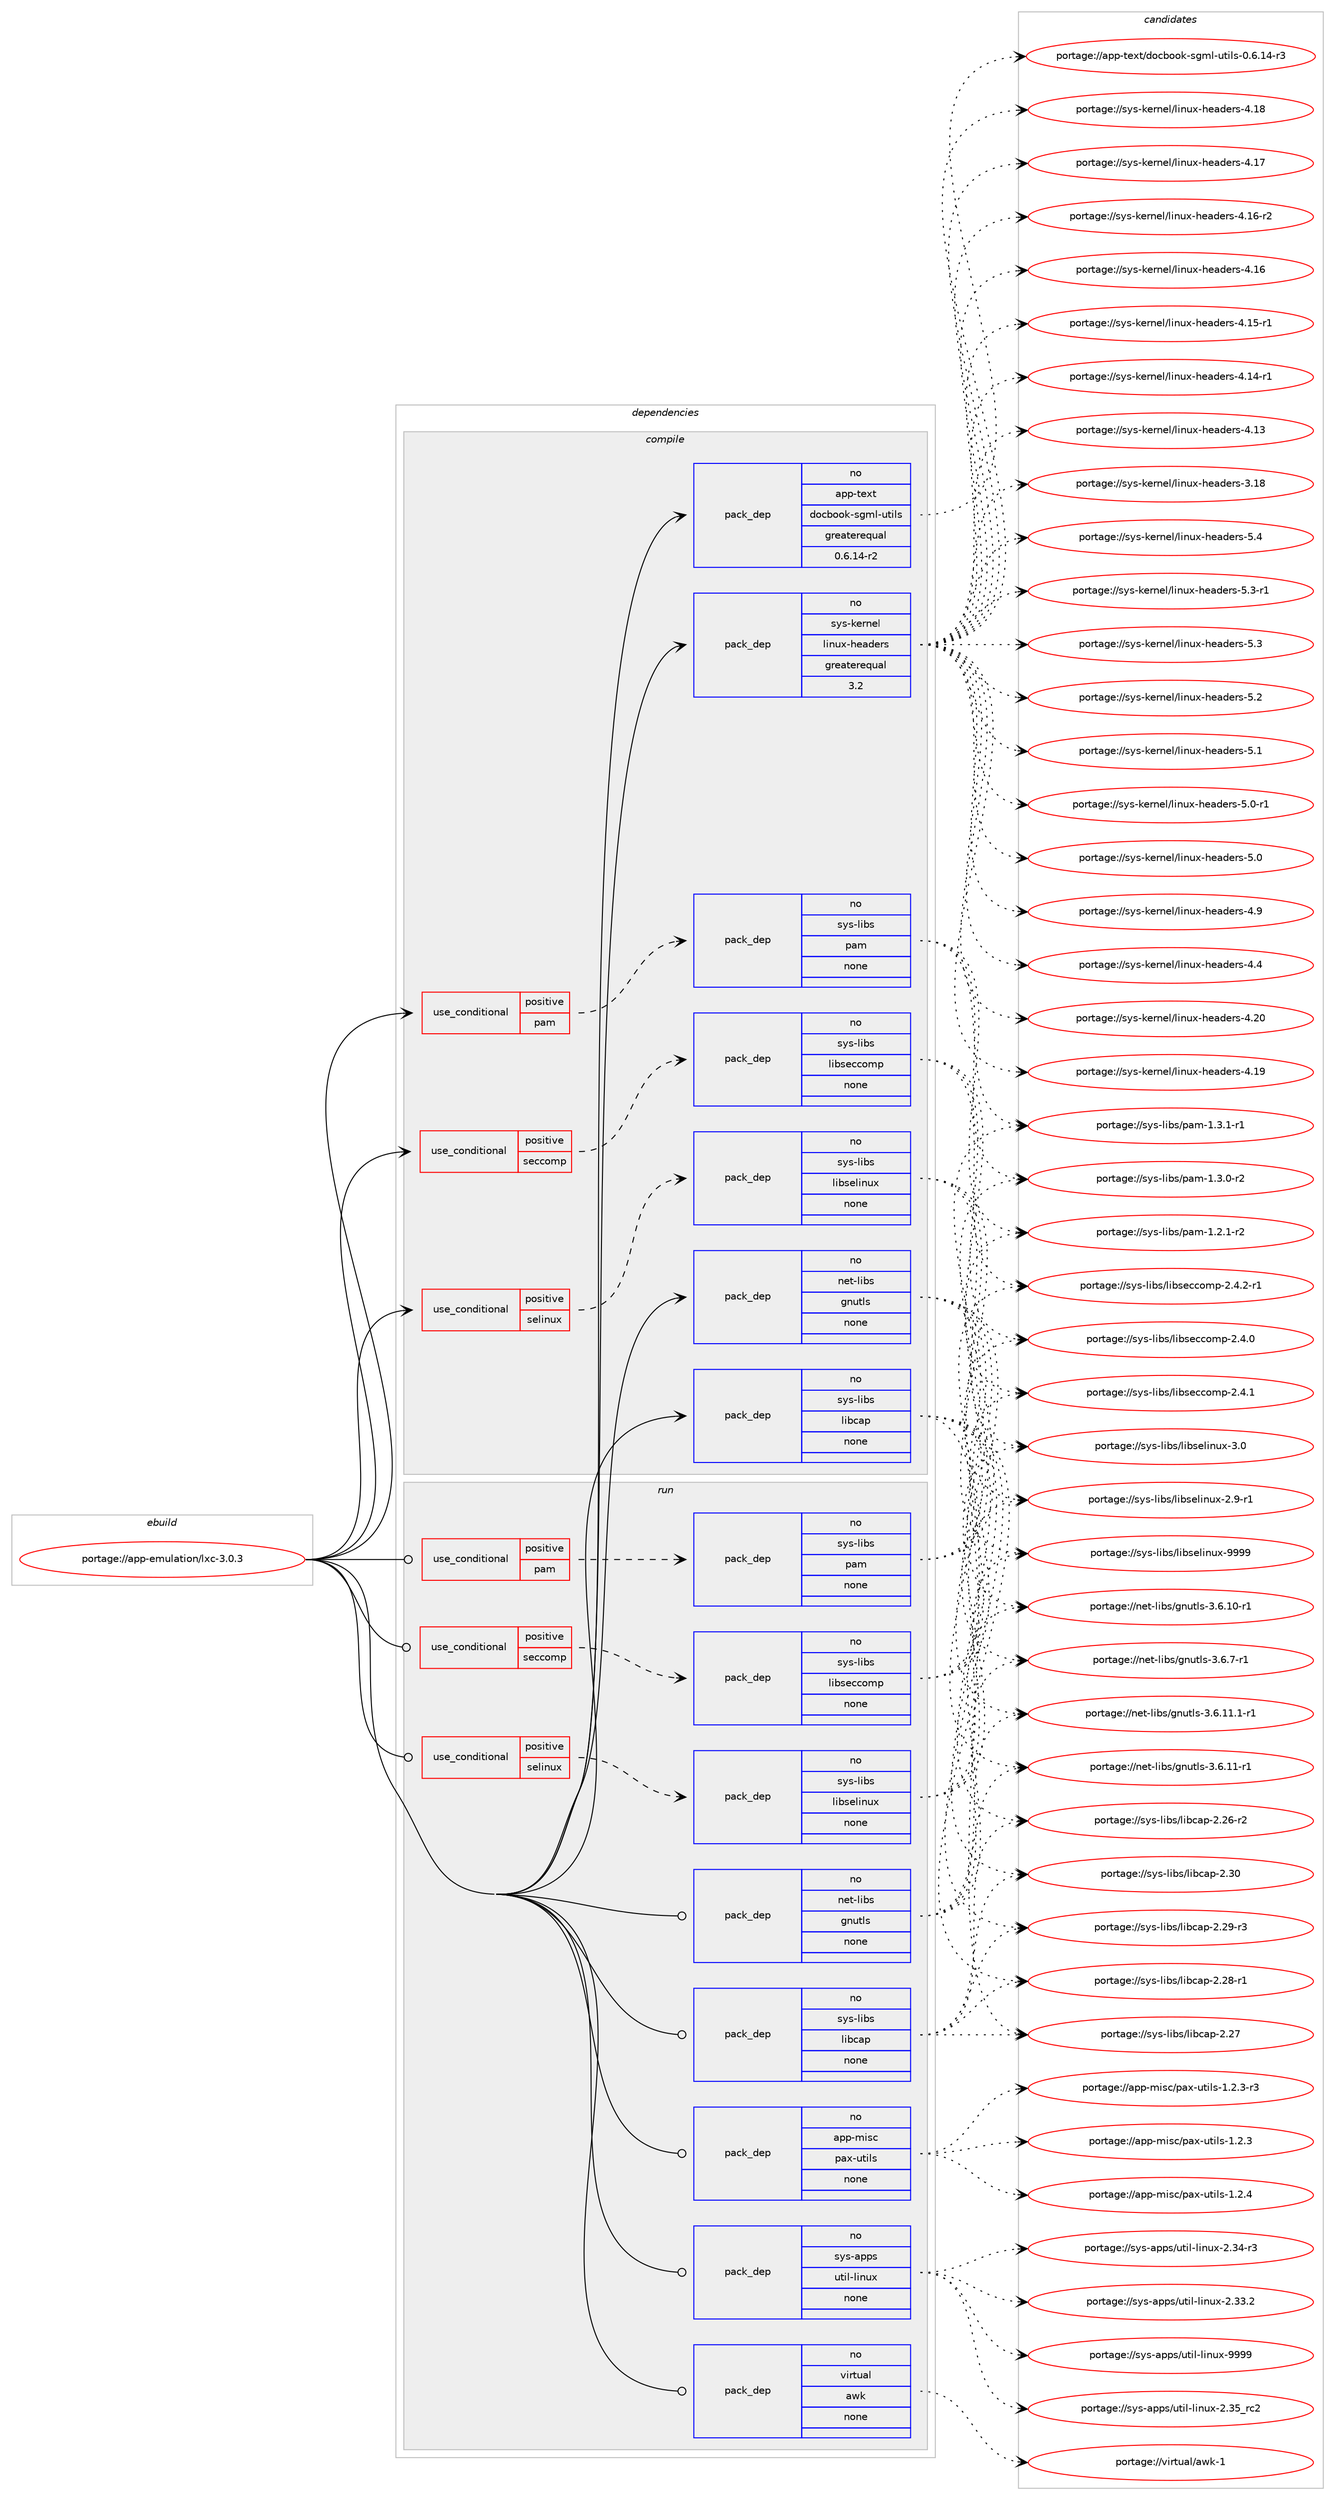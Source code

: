 digraph prolog {

# *************
# Graph options
# *************

newrank=true;
concentrate=true;
compound=true;
graph [rankdir=LR,fontname=Helvetica,fontsize=10,ranksep=1.5];#, ranksep=2.5, nodesep=0.2];
edge  [arrowhead=vee];
node  [fontname=Helvetica,fontsize=10];

# **********
# The ebuild
# **********

subgraph cluster_leftcol {
color=gray;
label=<<i>ebuild</i>>;
id [label="portage://app-emulation/lxc-3.0.3", color=red, width=4, href="../app-emulation/lxc-3.0.3.svg"];
}

# ****************
# The dependencies
# ****************

subgraph cluster_midcol {
color=gray;
label=<<i>dependencies</i>>;
subgraph cluster_compile {
fillcolor="#eeeeee";
style=filled;
label=<<i>compile</i>>;
subgraph cond147899 {
dependency628059 [label=<<TABLE BORDER="0" CELLBORDER="1" CELLSPACING="0" CELLPADDING="4"><TR><TD ROWSPAN="3" CELLPADDING="10">use_conditional</TD></TR><TR><TD>positive</TD></TR><TR><TD>pam</TD></TR></TABLE>>, shape=none, color=red];
subgraph pack471796 {
dependency628060 [label=<<TABLE BORDER="0" CELLBORDER="1" CELLSPACING="0" CELLPADDING="4" WIDTH="220"><TR><TD ROWSPAN="6" CELLPADDING="30">pack_dep</TD></TR><TR><TD WIDTH="110">no</TD></TR><TR><TD>sys-libs</TD></TR><TR><TD>pam</TD></TR><TR><TD>none</TD></TR><TR><TD></TD></TR></TABLE>>, shape=none, color=blue];
}
dependency628059:e -> dependency628060:w [weight=20,style="dashed",arrowhead="vee"];
}
id:e -> dependency628059:w [weight=20,style="solid",arrowhead="vee"];
subgraph cond147900 {
dependency628061 [label=<<TABLE BORDER="0" CELLBORDER="1" CELLSPACING="0" CELLPADDING="4"><TR><TD ROWSPAN="3" CELLPADDING="10">use_conditional</TD></TR><TR><TD>positive</TD></TR><TR><TD>seccomp</TD></TR></TABLE>>, shape=none, color=red];
subgraph pack471797 {
dependency628062 [label=<<TABLE BORDER="0" CELLBORDER="1" CELLSPACING="0" CELLPADDING="4" WIDTH="220"><TR><TD ROWSPAN="6" CELLPADDING="30">pack_dep</TD></TR><TR><TD WIDTH="110">no</TD></TR><TR><TD>sys-libs</TD></TR><TR><TD>libseccomp</TD></TR><TR><TD>none</TD></TR><TR><TD></TD></TR></TABLE>>, shape=none, color=blue];
}
dependency628061:e -> dependency628062:w [weight=20,style="dashed",arrowhead="vee"];
}
id:e -> dependency628061:w [weight=20,style="solid",arrowhead="vee"];
subgraph cond147901 {
dependency628063 [label=<<TABLE BORDER="0" CELLBORDER="1" CELLSPACING="0" CELLPADDING="4"><TR><TD ROWSPAN="3" CELLPADDING="10">use_conditional</TD></TR><TR><TD>positive</TD></TR><TR><TD>selinux</TD></TR></TABLE>>, shape=none, color=red];
subgraph pack471798 {
dependency628064 [label=<<TABLE BORDER="0" CELLBORDER="1" CELLSPACING="0" CELLPADDING="4" WIDTH="220"><TR><TD ROWSPAN="6" CELLPADDING="30">pack_dep</TD></TR><TR><TD WIDTH="110">no</TD></TR><TR><TD>sys-libs</TD></TR><TR><TD>libselinux</TD></TR><TR><TD>none</TD></TR><TR><TD></TD></TR></TABLE>>, shape=none, color=blue];
}
dependency628063:e -> dependency628064:w [weight=20,style="dashed",arrowhead="vee"];
}
id:e -> dependency628063:w [weight=20,style="solid",arrowhead="vee"];
subgraph pack471799 {
dependency628065 [label=<<TABLE BORDER="0" CELLBORDER="1" CELLSPACING="0" CELLPADDING="4" WIDTH="220"><TR><TD ROWSPAN="6" CELLPADDING="30">pack_dep</TD></TR><TR><TD WIDTH="110">no</TD></TR><TR><TD>app-text</TD></TR><TR><TD>docbook-sgml-utils</TD></TR><TR><TD>greaterequal</TD></TR><TR><TD>0.6.14-r2</TD></TR></TABLE>>, shape=none, color=blue];
}
id:e -> dependency628065:w [weight=20,style="solid",arrowhead="vee"];
subgraph pack471800 {
dependency628066 [label=<<TABLE BORDER="0" CELLBORDER="1" CELLSPACING="0" CELLPADDING="4" WIDTH="220"><TR><TD ROWSPAN="6" CELLPADDING="30">pack_dep</TD></TR><TR><TD WIDTH="110">no</TD></TR><TR><TD>net-libs</TD></TR><TR><TD>gnutls</TD></TR><TR><TD>none</TD></TR><TR><TD></TD></TR></TABLE>>, shape=none, color=blue];
}
id:e -> dependency628066:w [weight=20,style="solid",arrowhead="vee"];
subgraph pack471801 {
dependency628067 [label=<<TABLE BORDER="0" CELLBORDER="1" CELLSPACING="0" CELLPADDING="4" WIDTH="220"><TR><TD ROWSPAN="6" CELLPADDING="30">pack_dep</TD></TR><TR><TD WIDTH="110">no</TD></TR><TR><TD>sys-kernel</TD></TR><TR><TD>linux-headers</TD></TR><TR><TD>greaterequal</TD></TR><TR><TD>3.2</TD></TR></TABLE>>, shape=none, color=blue];
}
id:e -> dependency628067:w [weight=20,style="solid",arrowhead="vee"];
subgraph pack471802 {
dependency628068 [label=<<TABLE BORDER="0" CELLBORDER="1" CELLSPACING="0" CELLPADDING="4" WIDTH="220"><TR><TD ROWSPAN="6" CELLPADDING="30">pack_dep</TD></TR><TR><TD WIDTH="110">no</TD></TR><TR><TD>sys-libs</TD></TR><TR><TD>libcap</TD></TR><TR><TD>none</TD></TR><TR><TD></TD></TR></TABLE>>, shape=none, color=blue];
}
id:e -> dependency628068:w [weight=20,style="solid",arrowhead="vee"];
}
subgraph cluster_compileandrun {
fillcolor="#eeeeee";
style=filled;
label=<<i>compile and run</i>>;
}
subgraph cluster_run {
fillcolor="#eeeeee";
style=filled;
label=<<i>run</i>>;
subgraph cond147902 {
dependency628069 [label=<<TABLE BORDER="0" CELLBORDER="1" CELLSPACING="0" CELLPADDING="4"><TR><TD ROWSPAN="3" CELLPADDING="10">use_conditional</TD></TR><TR><TD>positive</TD></TR><TR><TD>pam</TD></TR></TABLE>>, shape=none, color=red];
subgraph pack471803 {
dependency628070 [label=<<TABLE BORDER="0" CELLBORDER="1" CELLSPACING="0" CELLPADDING="4" WIDTH="220"><TR><TD ROWSPAN="6" CELLPADDING="30">pack_dep</TD></TR><TR><TD WIDTH="110">no</TD></TR><TR><TD>sys-libs</TD></TR><TR><TD>pam</TD></TR><TR><TD>none</TD></TR><TR><TD></TD></TR></TABLE>>, shape=none, color=blue];
}
dependency628069:e -> dependency628070:w [weight=20,style="dashed",arrowhead="vee"];
}
id:e -> dependency628069:w [weight=20,style="solid",arrowhead="odot"];
subgraph cond147903 {
dependency628071 [label=<<TABLE BORDER="0" CELLBORDER="1" CELLSPACING="0" CELLPADDING="4"><TR><TD ROWSPAN="3" CELLPADDING="10">use_conditional</TD></TR><TR><TD>positive</TD></TR><TR><TD>seccomp</TD></TR></TABLE>>, shape=none, color=red];
subgraph pack471804 {
dependency628072 [label=<<TABLE BORDER="0" CELLBORDER="1" CELLSPACING="0" CELLPADDING="4" WIDTH="220"><TR><TD ROWSPAN="6" CELLPADDING="30">pack_dep</TD></TR><TR><TD WIDTH="110">no</TD></TR><TR><TD>sys-libs</TD></TR><TR><TD>libseccomp</TD></TR><TR><TD>none</TD></TR><TR><TD></TD></TR></TABLE>>, shape=none, color=blue];
}
dependency628071:e -> dependency628072:w [weight=20,style="dashed",arrowhead="vee"];
}
id:e -> dependency628071:w [weight=20,style="solid",arrowhead="odot"];
subgraph cond147904 {
dependency628073 [label=<<TABLE BORDER="0" CELLBORDER="1" CELLSPACING="0" CELLPADDING="4"><TR><TD ROWSPAN="3" CELLPADDING="10">use_conditional</TD></TR><TR><TD>positive</TD></TR><TR><TD>selinux</TD></TR></TABLE>>, shape=none, color=red];
subgraph pack471805 {
dependency628074 [label=<<TABLE BORDER="0" CELLBORDER="1" CELLSPACING="0" CELLPADDING="4" WIDTH="220"><TR><TD ROWSPAN="6" CELLPADDING="30">pack_dep</TD></TR><TR><TD WIDTH="110">no</TD></TR><TR><TD>sys-libs</TD></TR><TR><TD>libselinux</TD></TR><TR><TD>none</TD></TR><TR><TD></TD></TR></TABLE>>, shape=none, color=blue];
}
dependency628073:e -> dependency628074:w [weight=20,style="dashed",arrowhead="vee"];
}
id:e -> dependency628073:w [weight=20,style="solid",arrowhead="odot"];
subgraph pack471806 {
dependency628075 [label=<<TABLE BORDER="0" CELLBORDER="1" CELLSPACING="0" CELLPADDING="4" WIDTH="220"><TR><TD ROWSPAN="6" CELLPADDING="30">pack_dep</TD></TR><TR><TD WIDTH="110">no</TD></TR><TR><TD>app-misc</TD></TR><TR><TD>pax-utils</TD></TR><TR><TD>none</TD></TR><TR><TD></TD></TR></TABLE>>, shape=none, color=blue];
}
id:e -> dependency628075:w [weight=20,style="solid",arrowhead="odot"];
subgraph pack471807 {
dependency628076 [label=<<TABLE BORDER="0" CELLBORDER="1" CELLSPACING="0" CELLPADDING="4" WIDTH="220"><TR><TD ROWSPAN="6" CELLPADDING="30">pack_dep</TD></TR><TR><TD WIDTH="110">no</TD></TR><TR><TD>net-libs</TD></TR><TR><TD>gnutls</TD></TR><TR><TD>none</TD></TR><TR><TD></TD></TR></TABLE>>, shape=none, color=blue];
}
id:e -> dependency628076:w [weight=20,style="solid",arrowhead="odot"];
subgraph pack471808 {
dependency628077 [label=<<TABLE BORDER="0" CELLBORDER="1" CELLSPACING="0" CELLPADDING="4" WIDTH="220"><TR><TD ROWSPAN="6" CELLPADDING="30">pack_dep</TD></TR><TR><TD WIDTH="110">no</TD></TR><TR><TD>sys-apps</TD></TR><TR><TD>util-linux</TD></TR><TR><TD>none</TD></TR><TR><TD></TD></TR></TABLE>>, shape=none, color=blue];
}
id:e -> dependency628077:w [weight=20,style="solid",arrowhead="odot"];
subgraph pack471809 {
dependency628078 [label=<<TABLE BORDER="0" CELLBORDER="1" CELLSPACING="0" CELLPADDING="4" WIDTH="220"><TR><TD ROWSPAN="6" CELLPADDING="30">pack_dep</TD></TR><TR><TD WIDTH="110">no</TD></TR><TR><TD>sys-libs</TD></TR><TR><TD>libcap</TD></TR><TR><TD>none</TD></TR><TR><TD></TD></TR></TABLE>>, shape=none, color=blue];
}
id:e -> dependency628078:w [weight=20,style="solid",arrowhead="odot"];
subgraph pack471810 {
dependency628079 [label=<<TABLE BORDER="0" CELLBORDER="1" CELLSPACING="0" CELLPADDING="4" WIDTH="220"><TR><TD ROWSPAN="6" CELLPADDING="30">pack_dep</TD></TR><TR><TD WIDTH="110">no</TD></TR><TR><TD>virtual</TD></TR><TR><TD>awk</TD></TR><TR><TD>none</TD></TR><TR><TD></TD></TR></TABLE>>, shape=none, color=blue];
}
id:e -> dependency628079:w [weight=20,style="solid",arrowhead="odot"];
}
}

# **************
# The candidates
# **************

subgraph cluster_choices {
rank=same;
color=gray;
label=<<i>candidates</i>>;

subgraph choice471796 {
color=black;
nodesep=1;
choice115121115451081059811547112971094549465146494511449 [label="portage://sys-libs/pam-1.3.1-r1", color=red, width=4,href="../sys-libs/pam-1.3.1-r1.svg"];
choice115121115451081059811547112971094549465146484511450 [label="portage://sys-libs/pam-1.3.0-r2", color=red, width=4,href="../sys-libs/pam-1.3.0-r2.svg"];
choice115121115451081059811547112971094549465046494511450 [label="portage://sys-libs/pam-1.2.1-r2", color=red, width=4,href="../sys-libs/pam-1.2.1-r2.svg"];
dependency628060:e -> choice115121115451081059811547112971094549465146494511449:w [style=dotted,weight="100"];
dependency628060:e -> choice115121115451081059811547112971094549465146484511450:w [style=dotted,weight="100"];
dependency628060:e -> choice115121115451081059811547112971094549465046494511450:w [style=dotted,weight="100"];
}
subgraph choice471797 {
color=black;
nodesep=1;
choice1151211154510810598115471081059811510199991111091124550465246504511449 [label="portage://sys-libs/libseccomp-2.4.2-r1", color=red, width=4,href="../sys-libs/libseccomp-2.4.2-r1.svg"];
choice115121115451081059811547108105981151019999111109112455046524649 [label="portage://sys-libs/libseccomp-2.4.1", color=red, width=4,href="../sys-libs/libseccomp-2.4.1.svg"];
choice115121115451081059811547108105981151019999111109112455046524648 [label="portage://sys-libs/libseccomp-2.4.0", color=red, width=4,href="../sys-libs/libseccomp-2.4.0.svg"];
dependency628062:e -> choice1151211154510810598115471081059811510199991111091124550465246504511449:w [style=dotted,weight="100"];
dependency628062:e -> choice115121115451081059811547108105981151019999111109112455046524649:w [style=dotted,weight="100"];
dependency628062:e -> choice115121115451081059811547108105981151019999111109112455046524648:w [style=dotted,weight="100"];
}
subgraph choice471798 {
color=black;
nodesep=1;
choice115121115451081059811547108105981151011081051101171204557575757 [label="portage://sys-libs/libselinux-9999", color=red, width=4,href="../sys-libs/libselinux-9999.svg"];
choice1151211154510810598115471081059811510110810511011712045514648 [label="portage://sys-libs/libselinux-3.0", color=red, width=4,href="../sys-libs/libselinux-3.0.svg"];
choice11512111545108105981154710810598115101108105110117120455046574511449 [label="portage://sys-libs/libselinux-2.9-r1", color=red, width=4,href="../sys-libs/libselinux-2.9-r1.svg"];
dependency628064:e -> choice115121115451081059811547108105981151011081051101171204557575757:w [style=dotted,weight="100"];
dependency628064:e -> choice1151211154510810598115471081059811510110810511011712045514648:w [style=dotted,weight="100"];
dependency628064:e -> choice11512111545108105981154710810598115101108105110117120455046574511449:w [style=dotted,weight="100"];
}
subgraph choice471799 {
color=black;
nodesep=1;
choice97112112451161011201164710011199981111111074511510310910845117116105108115454846544649524511451 [label="portage://app-text/docbook-sgml-utils-0.6.14-r3", color=red, width=4,href="../app-text/docbook-sgml-utils-0.6.14-r3.svg"];
dependency628065:e -> choice97112112451161011201164710011199981111111074511510310910845117116105108115454846544649524511451:w [style=dotted,weight="100"];
}
subgraph choice471800 {
color=black;
nodesep=1;
choice1101011164510810598115471031101171161081154551465446554511449 [label="portage://net-libs/gnutls-3.6.7-r1", color=red, width=4,href="../net-libs/gnutls-3.6.7-r1.svg"];
choice1101011164510810598115471031101171161081154551465446494946494511449 [label="portage://net-libs/gnutls-3.6.11.1-r1", color=red, width=4,href="../net-libs/gnutls-3.6.11.1-r1.svg"];
choice110101116451081059811547103110117116108115455146544649494511449 [label="portage://net-libs/gnutls-3.6.11-r1", color=red, width=4,href="../net-libs/gnutls-3.6.11-r1.svg"];
choice110101116451081059811547103110117116108115455146544649484511449 [label="portage://net-libs/gnutls-3.6.10-r1", color=red, width=4,href="../net-libs/gnutls-3.6.10-r1.svg"];
dependency628066:e -> choice1101011164510810598115471031101171161081154551465446554511449:w [style=dotted,weight="100"];
dependency628066:e -> choice1101011164510810598115471031101171161081154551465446494946494511449:w [style=dotted,weight="100"];
dependency628066:e -> choice110101116451081059811547103110117116108115455146544649494511449:w [style=dotted,weight="100"];
dependency628066:e -> choice110101116451081059811547103110117116108115455146544649484511449:w [style=dotted,weight="100"];
}
subgraph choice471801 {
color=black;
nodesep=1;
choice1151211154510710111411010110847108105110117120451041019710010111411545534652 [label="portage://sys-kernel/linux-headers-5.4", color=red, width=4,href="../sys-kernel/linux-headers-5.4.svg"];
choice11512111545107101114110101108471081051101171204510410197100101114115455346514511449 [label="portage://sys-kernel/linux-headers-5.3-r1", color=red, width=4,href="../sys-kernel/linux-headers-5.3-r1.svg"];
choice1151211154510710111411010110847108105110117120451041019710010111411545534651 [label="portage://sys-kernel/linux-headers-5.3", color=red, width=4,href="../sys-kernel/linux-headers-5.3.svg"];
choice1151211154510710111411010110847108105110117120451041019710010111411545534650 [label="portage://sys-kernel/linux-headers-5.2", color=red, width=4,href="../sys-kernel/linux-headers-5.2.svg"];
choice1151211154510710111411010110847108105110117120451041019710010111411545534649 [label="portage://sys-kernel/linux-headers-5.1", color=red, width=4,href="../sys-kernel/linux-headers-5.1.svg"];
choice11512111545107101114110101108471081051101171204510410197100101114115455346484511449 [label="portage://sys-kernel/linux-headers-5.0-r1", color=red, width=4,href="../sys-kernel/linux-headers-5.0-r1.svg"];
choice1151211154510710111411010110847108105110117120451041019710010111411545534648 [label="portage://sys-kernel/linux-headers-5.0", color=red, width=4,href="../sys-kernel/linux-headers-5.0.svg"];
choice1151211154510710111411010110847108105110117120451041019710010111411545524657 [label="portage://sys-kernel/linux-headers-4.9", color=red, width=4,href="../sys-kernel/linux-headers-4.9.svg"];
choice1151211154510710111411010110847108105110117120451041019710010111411545524652 [label="portage://sys-kernel/linux-headers-4.4", color=red, width=4,href="../sys-kernel/linux-headers-4.4.svg"];
choice115121115451071011141101011084710810511011712045104101971001011141154552465048 [label="portage://sys-kernel/linux-headers-4.20", color=red, width=4,href="../sys-kernel/linux-headers-4.20.svg"];
choice115121115451071011141101011084710810511011712045104101971001011141154552464957 [label="portage://sys-kernel/linux-headers-4.19", color=red, width=4,href="../sys-kernel/linux-headers-4.19.svg"];
choice115121115451071011141101011084710810511011712045104101971001011141154552464956 [label="portage://sys-kernel/linux-headers-4.18", color=red, width=4,href="../sys-kernel/linux-headers-4.18.svg"];
choice115121115451071011141101011084710810511011712045104101971001011141154552464955 [label="portage://sys-kernel/linux-headers-4.17", color=red, width=4,href="../sys-kernel/linux-headers-4.17.svg"];
choice1151211154510710111411010110847108105110117120451041019710010111411545524649544511450 [label="portage://sys-kernel/linux-headers-4.16-r2", color=red, width=4,href="../sys-kernel/linux-headers-4.16-r2.svg"];
choice115121115451071011141101011084710810511011712045104101971001011141154552464954 [label="portage://sys-kernel/linux-headers-4.16", color=red, width=4,href="../sys-kernel/linux-headers-4.16.svg"];
choice1151211154510710111411010110847108105110117120451041019710010111411545524649534511449 [label="portage://sys-kernel/linux-headers-4.15-r1", color=red, width=4,href="../sys-kernel/linux-headers-4.15-r1.svg"];
choice1151211154510710111411010110847108105110117120451041019710010111411545524649524511449 [label="portage://sys-kernel/linux-headers-4.14-r1", color=red, width=4,href="../sys-kernel/linux-headers-4.14-r1.svg"];
choice115121115451071011141101011084710810511011712045104101971001011141154552464951 [label="portage://sys-kernel/linux-headers-4.13", color=red, width=4,href="../sys-kernel/linux-headers-4.13.svg"];
choice115121115451071011141101011084710810511011712045104101971001011141154551464956 [label="portage://sys-kernel/linux-headers-3.18", color=red, width=4,href="../sys-kernel/linux-headers-3.18.svg"];
dependency628067:e -> choice1151211154510710111411010110847108105110117120451041019710010111411545534652:w [style=dotted,weight="100"];
dependency628067:e -> choice11512111545107101114110101108471081051101171204510410197100101114115455346514511449:w [style=dotted,weight="100"];
dependency628067:e -> choice1151211154510710111411010110847108105110117120451041019710010111411545534651:w [style=dotted,weight="100"];
dependency628067:e -> choice1151211154510710111411010110847108105110117120451041019710010111411545534650:w [style=dotted,weight="100"];
dependency628067:e -> choice1151211154510710111411010110847108105110117120451041019710010111411545534649:w [style=dotted,weight="100"];
dependency628067:e -> choice11512111545107101114110101108471081051101171204510410197100101114115455346484511449:w [style=dotted,weight="100"];
dependency628067:e -> choice1151211154510710111411010110847108105110117120451041019710010111411545534648:w [style=dotted,weight="100"];
dependency628067:e -> choice1151211154510710111411010110847108105110117120451041019710010111411545524657:w [style=dotted,weight="100"];
dependency628067:e -> choice1151211154510710111411010110847108105110117120451041019710010111411545524652:w [style=dotted,weight="100"];
dependency628067:e -> choice115121115451071011141101011084710810511011712045104101971001011141154552465048:w [style=dotted,weight="100"];
dependency628067:e -> choice115121115451071011141101011084710810511011712045104101971001011141154552464957:w [style=dotted,weight="100"];
dependency628067:e -> choice115121115451071011141101011084710810511011712045104101971001011141154552464956:w [style=dotted,weight="100"];
dependency628067:e -> choice115121115451071011141101011084710810511011712045104101971001011141154552464955:w [style=dotted,weight="100"];
dependency628067:e -> choice1151211154510710111411010110847108105110117120451041019710010111411545524649544511450:w [style=dotted,weight="100"];
dependency628067:e -> choice115121115451071011141101011084710810511011712045104101971001011141154552464954:w [style=dotted,weight="100"];
dependency628067:e -> choice1151211154510710111411010110847108105110117120451041019710010111411545524649534511449:w [style=dotted,weight="100"];
dependency628067:e -> choice1151211154510710111411010110847108105110117120451041019710010111411545524649524511449:w [style=dotted,weight="100"];
dependency628067:e -> choice115121115451071011141101011084710810511011712045104101971001011141154552464951:w [style=dotted,weight="100"];
dependency628067:e -> choice115121115451071011141101011084710810511011712045104101971001011141154551464956:w [style=dotted,weight="100"];
}
subgraph choice471802 {
color=black;
nodesep=1;
choice1151211154510810598115471081059899971124550465148 [label="portage://sys-libs/libcap-2.30", color=red, width=4,href="../sys-libs/libcap-2.30.svg"];
choice11512111545108105981154710810598999711245504650574511451 [label="portage://sys-libs/libcap-2.29-r3", color=red, width=4,href="../sys-libs/libcap-2.29-r3.svg"];
choice11512111545108105981154710810598999711245504650564511449 [label="portage://sys-libs/libcap-2.28-r1", color=red, width=4,href="../sys-libs/libcap-2.28-r1.svg"];
choice1151211154510810598115471081059899971124550465055 [label="portage://sys-libs/libcap-2.27", color=red, width=4,href="../sys-libs/libcap-2.27.svg"];
choice11512111545108105981154710810598999711245504650544511450 [label="portage://sys-libs/libcap-2.26-r2", color=red, width=4,href="../sys-libs/libcap-2.26-r2.svg"];
dependency628068:e -> choice1151211154510810598115471081059899971124550465148:w [style=dotted,weight="100"];
dependency628068:e -> choice11512111545108105981154710810598999711245504650574511451:w [style=dotted,weight="100"];
dependency628068:e -> choice11512111545108105981154710810598999711245504650564511449:w [style=dotted,weight="100"];
dependency628068:e -> choice1151211154510810598115471081059899971124550465055:w [style=dotted,weight="100"];
dependency628068:e -> choice11512111545108105981154710810598999711245504650544511450:w [style=dotted,weight="100"];
}
subgraph choice471803 {
color=black;
nodesep=1;
choice115121115451081059811547112971094549465146494511449 [label="portage://sys-libs/pam-1.3.1-r1", color=red, width=4,href="../sys-libs/pam-1.3.1-r1.svg"];
choice115121115451081059811547112971094549465146484511450 [label="portage://sys-libs/pam-1.3.0-r2", color=red, width=4,href="../sys-libs/pam-1.3.0-r2.svg"];
choice115121115451081059811547112971094549465046494511450 [label="portage://sys-libs/pam-1.2.1-r2", color=red, width=4,href="../sys-libs/pam-1.2.1-r2.svg"];
dependency628070:e -> choice115121115451081059811547112971094549465146494511449:w [style=dotted,weight="100"];
dependency628070:e -> choice115121115451081059811547112971094549465146484511450:w [style=dotted,weight="100"];
dependency628070:e -> choice115121115451081059811547112971094549465046494511450:w [style=dotted,weight="100"];
}
subgraph choice471804 {
color=black;
nodesep=1;
choice1151211154510810598115471081059811510199991111091124550465246504511449 [label="portage://sys-libs/libseccomp-2.4.2-r1", color=red, width=4,href="../sys-libs/libseccomp-2.4.2-r1.svg"];
choice115121115451081059811547108105981151019999111109112455046524649 [label="portage://sys-libs/libseccomp-2.4.1", color=red, width=4,href="../sys-libs/libseccomp-2.4.1.svg"];
choice115121115451081059811547108105981151019999111109112455046524648 [label="portage://sys-libs/libseccomp-2.4.0", color=red, width=4,href="../sys-libs/libseccomp-2.4.0.svg"];
dependency628072:e -> choice1151211154510810598115471081059811510199991111091124550465246504511449:w [style=dotted,weight="100"];
dependency628072:e -> choice115121115451081059811547108105981151019999111109112455046524649:w [style=dotted,weight="100"];
dependency628072:e -> choice115121115451081059811547108105981151019999111109112455046524648:w [style=dotted,weight="100"];
}
subgraph choice471805 {
color=black;
nodesep=1;
choice115121115451081059811547108105981151011081051101171204557575757 [label="portage://sys-libs/libselinux-9999", color=red, width=4,href="../sys-libs/libselinux-9999.svg"];
choice1151211154510810598115471081059811510110810511011712045514648 [label="portage://sys-libs/libselinux-3.0", color=red, width=4,href="../sys-libs/libselinux-3.0.svg"];
choice11512111545108105981154710810598115101108105110117120455046574511449 [label="portage://sys-libs/libselinux-2.9-r1", color=red, width=4,href="../sys-libs/libselinux-2.9-r1.svg"];
dependency628074:e -> choice115121115451081059811547108105981151011081051101171204557575757:w [style=dotted,weight="100"];
dependency628074:e -> choice1151211154510810598115471081059811510110810511011712045514648:w [style=dotted,weight="100"];
dependency628074:e -> choice11512111545108105981154710810598115101108105110117120455046574511449:w [style=dotted,weight="100"];
}
subgraph choice471806 {
color=black;
nodesep=1;
choice971121124510910511599471129712045117116105108115454946504652 [label="portage://app-misc/pax-utils-1.2.4", color=red, width=4,href="../app-misc/pax-utils-1.2.4.svg"];
choice9711211245109105115994711297120451171161051081154549465046514511451 [label="portage://app-misc/pax-utils-1.2.3-r3", color=red, width=4,href="../app-misc/pax-utils-1.2.3-r3.svg"];
choice971121124510910511599471129712045117116105108115454946504651 [label="portage://app-misc/pax-utils-1.2.3", color=red, width=4,href="../app-misc/pax-utils-1.2.3.svg"];
dependency628075:e -> choice971121124510910511599471129712045117116105108115454946504652:w [style=dotted,weight="100"];
dependency628075:e -> choice9711211245109105115994711297120451171161051081154549465046514511451:w [style=dotted,weight="100"];
dependency628075:e -> choice971121124510910511599471129712045117116105108115454946504651:w [style=dotted,weight="100"];
}
subgraph choice471807 {
color=black;
nodesep=1;
choice1101011164510810598115471031101171161081154551465446554511449 [label="portage://net-libs/gnutls-3.6.7-r1", color=red, width=4,href="../net-libs/gnutls-3.6.7-r1.svg"];
choice1101011164510810598115471031101171161081154551465446494946494511449 [label="portage://net-libs/gnutls-3.6.11.1-r1", color=red, width=4,href="../net-libs/gnutls-3.6.11.1-r1.svg"];
choice110101116451081059811547103110117116108115455146544649494511449 [label="portage://net-libs/gnutls-3.6.11-r1", color=red, width=4,href="../net-libs/gnutls-3.6.11-r1.svg"];
choice110101116451081059811547103110117116108115455146544649484511449 [label="portage://net-libs/gnutls-3.6.10-r1", color=red, width=4,href="../net-libs/gnutls-3.6.10-r1.svg"];
dependency628076:e -> choice1101011164510810598115471031101171161081154551465446554511449:w [style=dotted,weight="100"];
dependency628076:e -> choice1101011164510810598115471031101171161081154551465446494946494511449:w [style=dotted,weight="100"];
dependency628076:e -> choice110101116451081059811547103110117116108115455146544649494511449:w [style=dotted,weight="100"];
dependency628076:e -> choice110101116451081059811547103110117116108115455146544649484511449:w [style=dotted,weight="100"];
}
subgraph choice471808 {
color=black;
nodesep=1;
choice115121115459711211211547117116105108451081051101171204557575757 [label="portage://sys-apps/util-linux-9999", color=red, width=4,href="../sys-apps/util-linux-9999.svg"];
choice115121115459711211211547117116105108451081051101171204550465153951149950 [label="portage://sys-apps/util-linux-2.35_rc2", color=red, width=4,href="../sys-apps/util-linux-2.35_rc2.svg"];
choice1151211154597112112115471171161051084510810511011712045504651524511451 [label="portage://sys-apps/util-linux-2.34-r3", color=red, width=4,href="../sys-apps/util-linux-2.34-r3.svg"];
choice1151211154597112112115471171161051084510810511011712045504651514650 [label="portage://sys-apps/util-linux-2.33.2", color=red, width=4,href="../sys-apps/util-linux-2.33.2.svg"];
dependency628077:e -> choice115121115459711211211547117116105108451081051101171204557575757:w [style=dotted,weight="100"];
dependency628077:e -> choice115121115459711211211547117116105108451081051101171204550465153951149950:w [style=dotted,weight="100"];
dependency628077:e -> choice1151211154597112112115471171161051084510810511011712045504651524511451:w [style=dotted,weight="100"];
dependency628077:e -> choice1151211154597112112115471171161051084510810511011712045504651514650:w [style=dotted,weight="100"];
}
subgraph choice471809 {
color=black;
nodesep=1;
choice1151211154510810598115471081059899971124550465148 [label="portage://sys-libs/libcap-2.30", color=red, width=4,href="../sys-libs/libcap-2.30.svg"];
choice11512111545108105981154710810598999711245504650574511451 [label="portage://sys-libs/libcap-2.29-r3", color=red, width=4,href="../sys-libs/libcap-2.29-r3.svg"];
choice11512111545108105981154710810598999711245504650564511449 [label="portage://sys-libs/libcap-2.28-r1", color=red, width=4,href="../sys-libs/libcap-2.28-r1.svg"];
choice1151211154510810598115471081059899971124550465055 [label="portage://sys-libs/libcap-2.27", color=red, width=4,href="../sys-libs/libcap-2.27.svg"];
choice11512111545108105981154710810598999711245504650544511450 [label="portage://sys-libs/libcap-2.26-r2", color=red, width=4,href="../sys-libs/libcap-2.26-r2.svg"];
dependency628078:e -> choice1151211154510810598115471081059899971124550465148:w [style=dotted,weight="100"];
dependency628078:e -> choice11512111545108105981154710810598999711245504650574511451:w [style=dotted,weight="100"];
dependency628078:e -> choice11512111545108105981154710810598999711245504650564511449:w [style=dotted,weight="100"];
dependency628078:e -> choice1151211154510810598115471081059899971124550465055:w [style=dotted,weight="100"];
dependency628078:e -> choice11512111545108105981154710810598999711245504650544511450:w [style=dotted,weight="100"];
}
subgraph choice471810 {
color=black;
nodesep=1;
choice1181051141161179710847971191074549 [label="portage://virtual/awk-1", color=red, width=4,href="../virtual/awk-1.svg"];
dependency628079:e -> choice1181051141161179710847971191074549:w [style=dotted,weight="100"];
}
}

}
